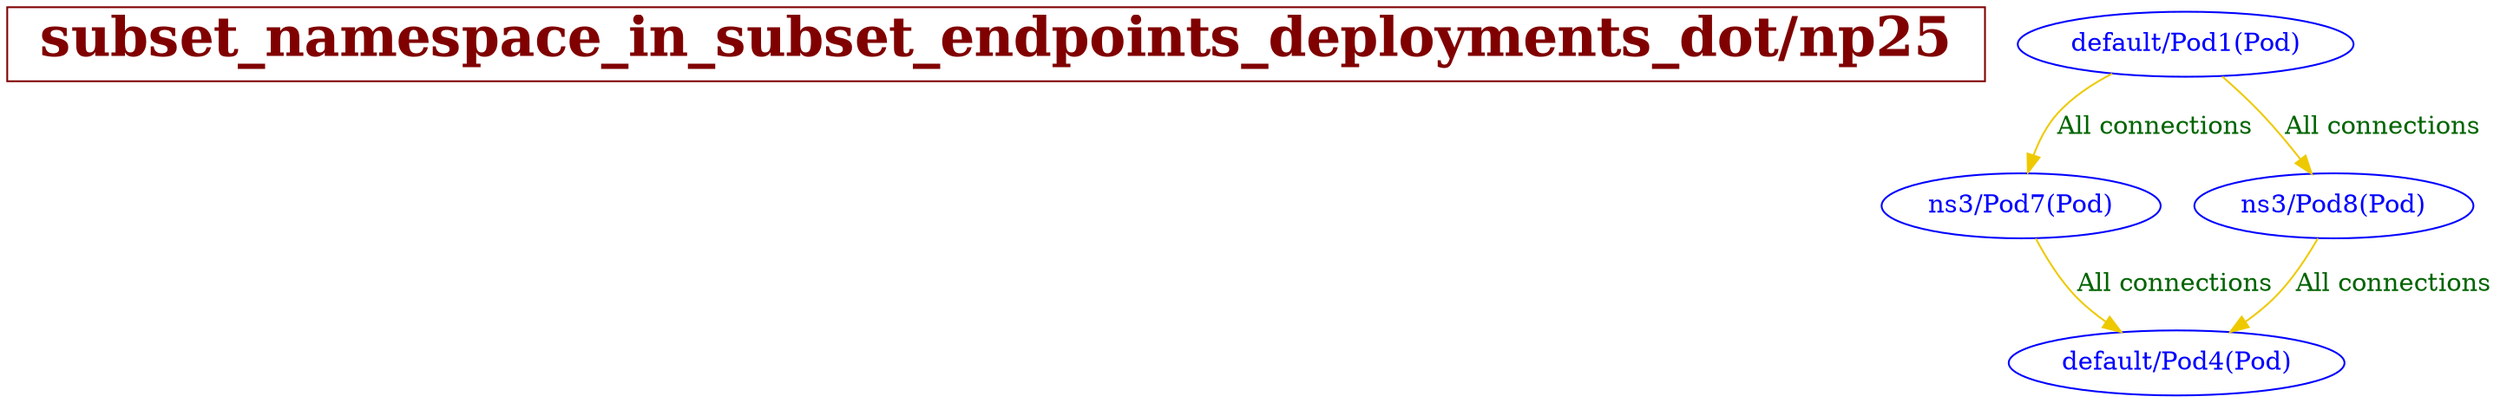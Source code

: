 // The Connectivity Graph of np25
digraph {
	HEADER [shape="box" label=< <B>subset_namespace_in_subset_endpoints_deployments_dot/np25</B> > fontsize=30 color=webmaroon fontcolor=webmaroon];
	"default/Pod1(Pod)" [label="default/Pod1(Pod)" color="blue" fontcolor="blue"]
	"default/Pod4(Pod)" [label="default/Pod4(Pod)" color="blue" fontcolor="blue"]
	"ns3/Pod7(Pod)" [label="ns3/Pod7(Pod)" color="blue" fontcolor="blue"]
	"ns3/Pod8(Pod)" [label="ns3/Pod8(Pod)" color="blue" fontcolor="blue"]
	"default/Pod1(Pod)" -> "ns3/Pod7(Pod)" [label="All connections" color="gold2" fontcolor="darkgreen"]
	"default/Pod1(Pod)" -> "ns3/Pod8(Pod)" [label="All connections" color="gold2" fontcolor="darkgreen"]
	"ns3/Pod7(Pod)" -> "default/Pod4(Pod)" [label="All connections" color="gold2" fontcolor="darkgreen"]
	"ns3/Pod8(Pod)" -> "default/Pod4(Pod)" [label="All connections" color="gold2" fontcolor="darkgreen"]
}

